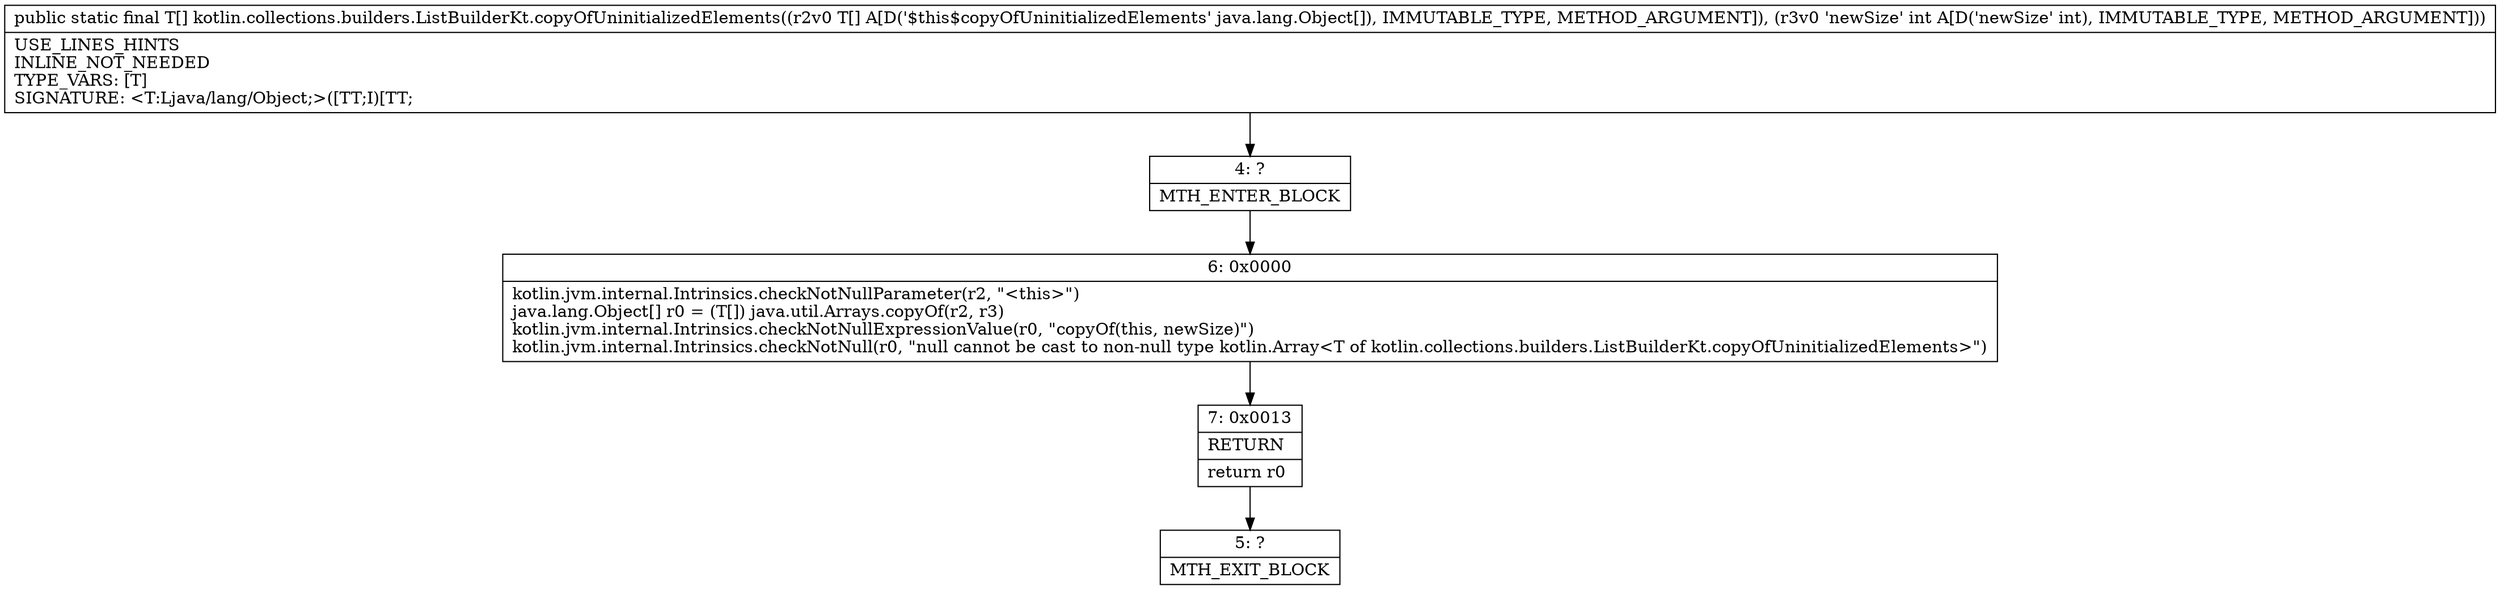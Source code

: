 digraph "CFG forkotlin.collections.builders.ListBuilderKt.copyOfUninitializedElements([Ljava\/lang\/Object;I)[Ljava\/lang\/Object;" {
Node_4 [shape=record,label="{4\:\ ?|MTH_ENTER_BLOCK\l}"];
Node_6 [shape=record,label="{6\:\ 0x0000|kotlin.jvm.internal.Intrinsics.checkNotNullParameter(r2, \"\<this\>\")\ljava.lang.Object[] r0 = (T[]) java.util.Arrays.copyOf(r2, r3)\lkotlin.jvm.internal.Intrinsics.checkNotNullExpressionValue(r0, \"copyOf(this, newSize)\")\lkotlin.jvm.internal.Intrinsics.checkNotNull(r0, \"null cannot be cast to non\-null type kotlin.Array\<T of kotlin.collections.builders.ListBuilderKt.copyOfUninitializedElements\>\")\l}"];
Node_7 [shape=record,label="{7\:\ 0x0013|RETURN\l|return r0\l}"];
Node_5 [shape=record,label="{5\:\ ?|MTH_EXIT_BLOCK\l}"];
MethodNode[shape=record,label="{public static final T[] kotlin.collections.builders.ListBuilderKt.copyOfUninitializedElements((r2v0 T[] A[D('$this$copyOfUninitializedElements' java.lang.Object[]), IMMUTABLE_TYPE, METHOD_ARGUMENT]), (r3v0 'newSize' int A[D('newSize' int), IMMUTABLE_TYPE, METHOD_ARGUMENT]))  | USE_LINES_HINTS\lINLINE_NOT_NEEDED\lTYPE_VARS: [T]\lSIGNATURE: \<T:Ljava\/lang\/Object;\>([TT;I)[TT;\l}"];
MethodNode -> Node_4;Node_4 -> Node_6;
Node_6 -> Node_7;
Node_7 -> Node_5;
}

